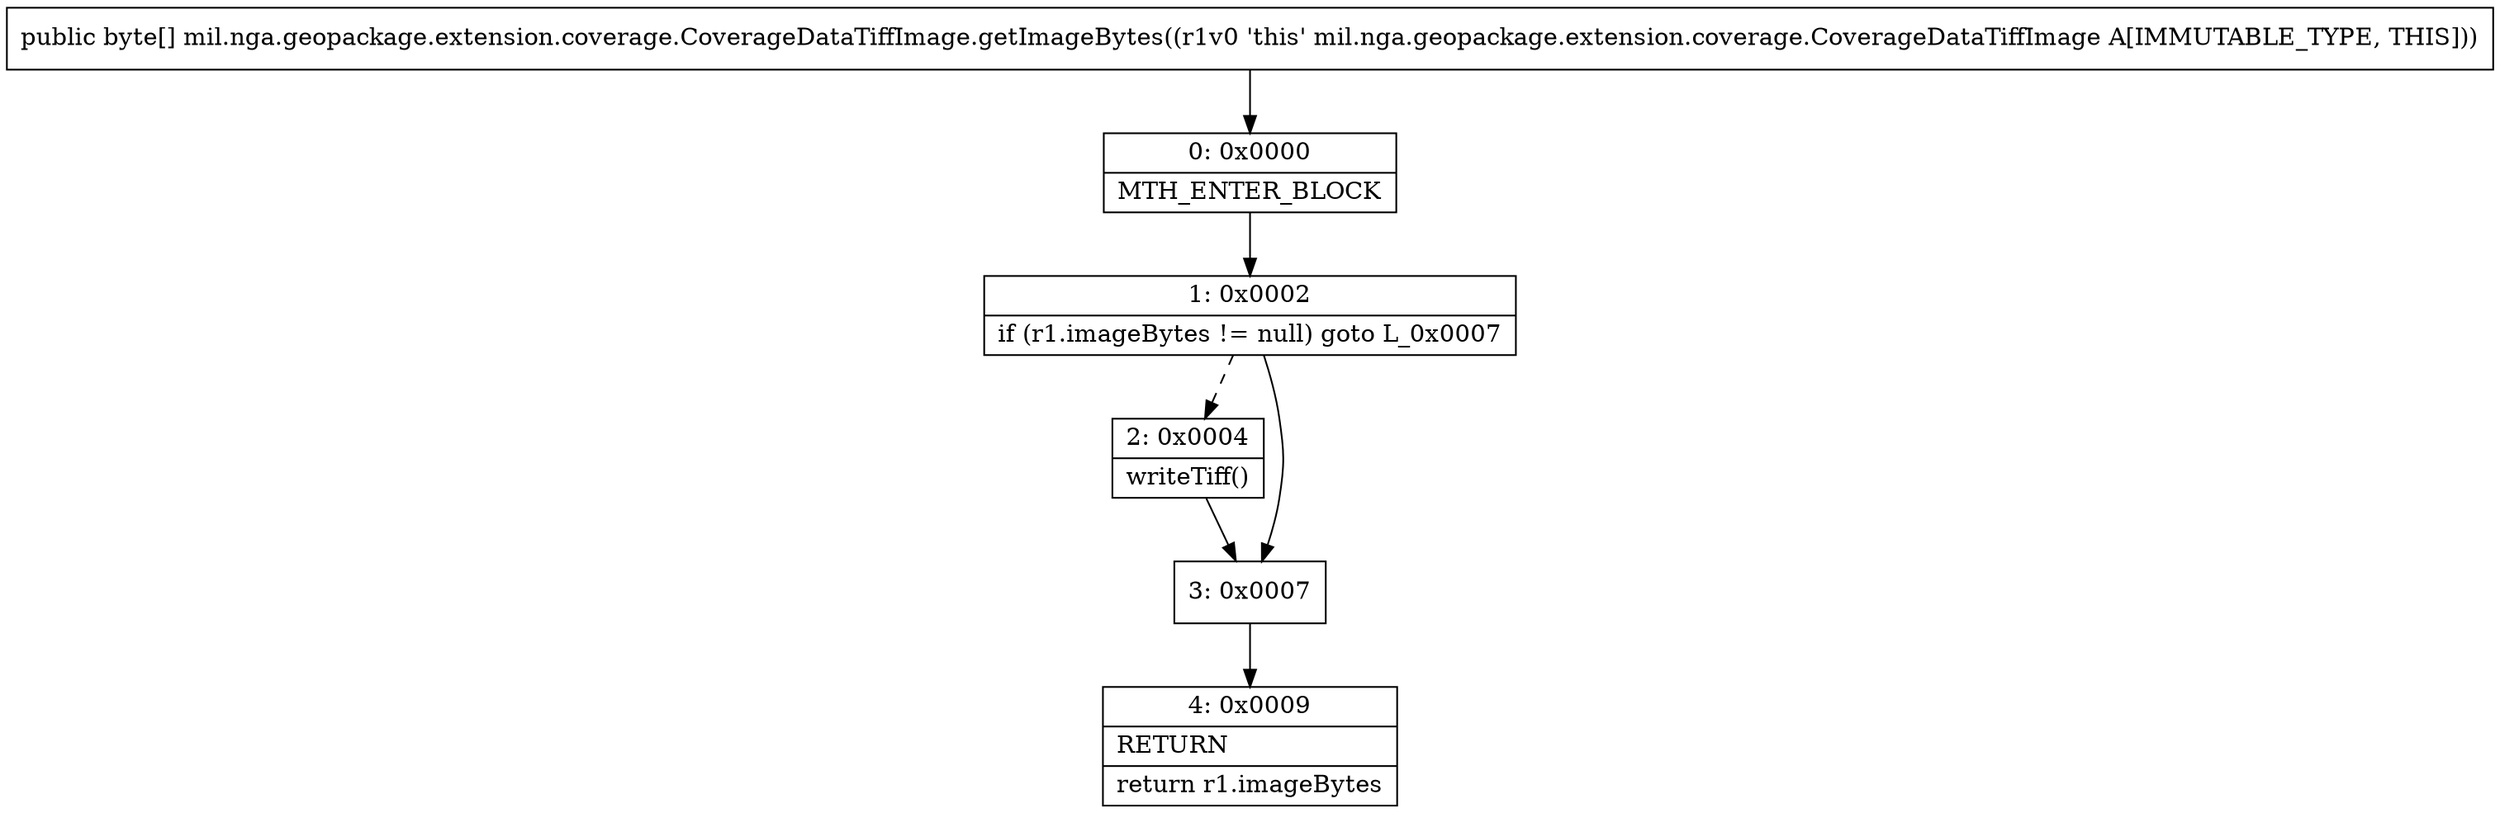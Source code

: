 digraph "CFG formil.nga.geopackage.extension.coverage.CoverageDataTiffImage.getImageBytes()[B" {
Node_0 [shape=record,label="{0\:\ 0x0000|MTH_ENTER_BLOCK\l}"];
Node_1 [shape=record,label="{1\:\ 0x0002|if (r1.imageBytes != null) goto L_0x0007\l}"];
Node_2 [shape=record,label="{2\:\ 0x0004|writeTiff()\l}"];
Node_3 [shape=record,label="{3\:\ 0x0007}"];
Node_4 [shape=record,label="{4\:\ 0x0009|RETURN\l|return r1.imageBytes\l}"];
MethodNode[shape=record,label="{public byte[] mil.nga.geopackage.extension.coverage.CoverageDataTiffImage.getImageBytes((r1v0 'this' mil.nga.geopackage.extension.coverage.CoverageDataTiffImage A[IMMUTABLE_TYPE, THIS])) }"];
MethodNode -> Node_0;
Node_0 -> Node_1;
Node_1 -> Node_2[style=dashed];
Node_1 -> Node_3;
Node_2 -> Node_3;
Node_3 -> Node_4;
}

